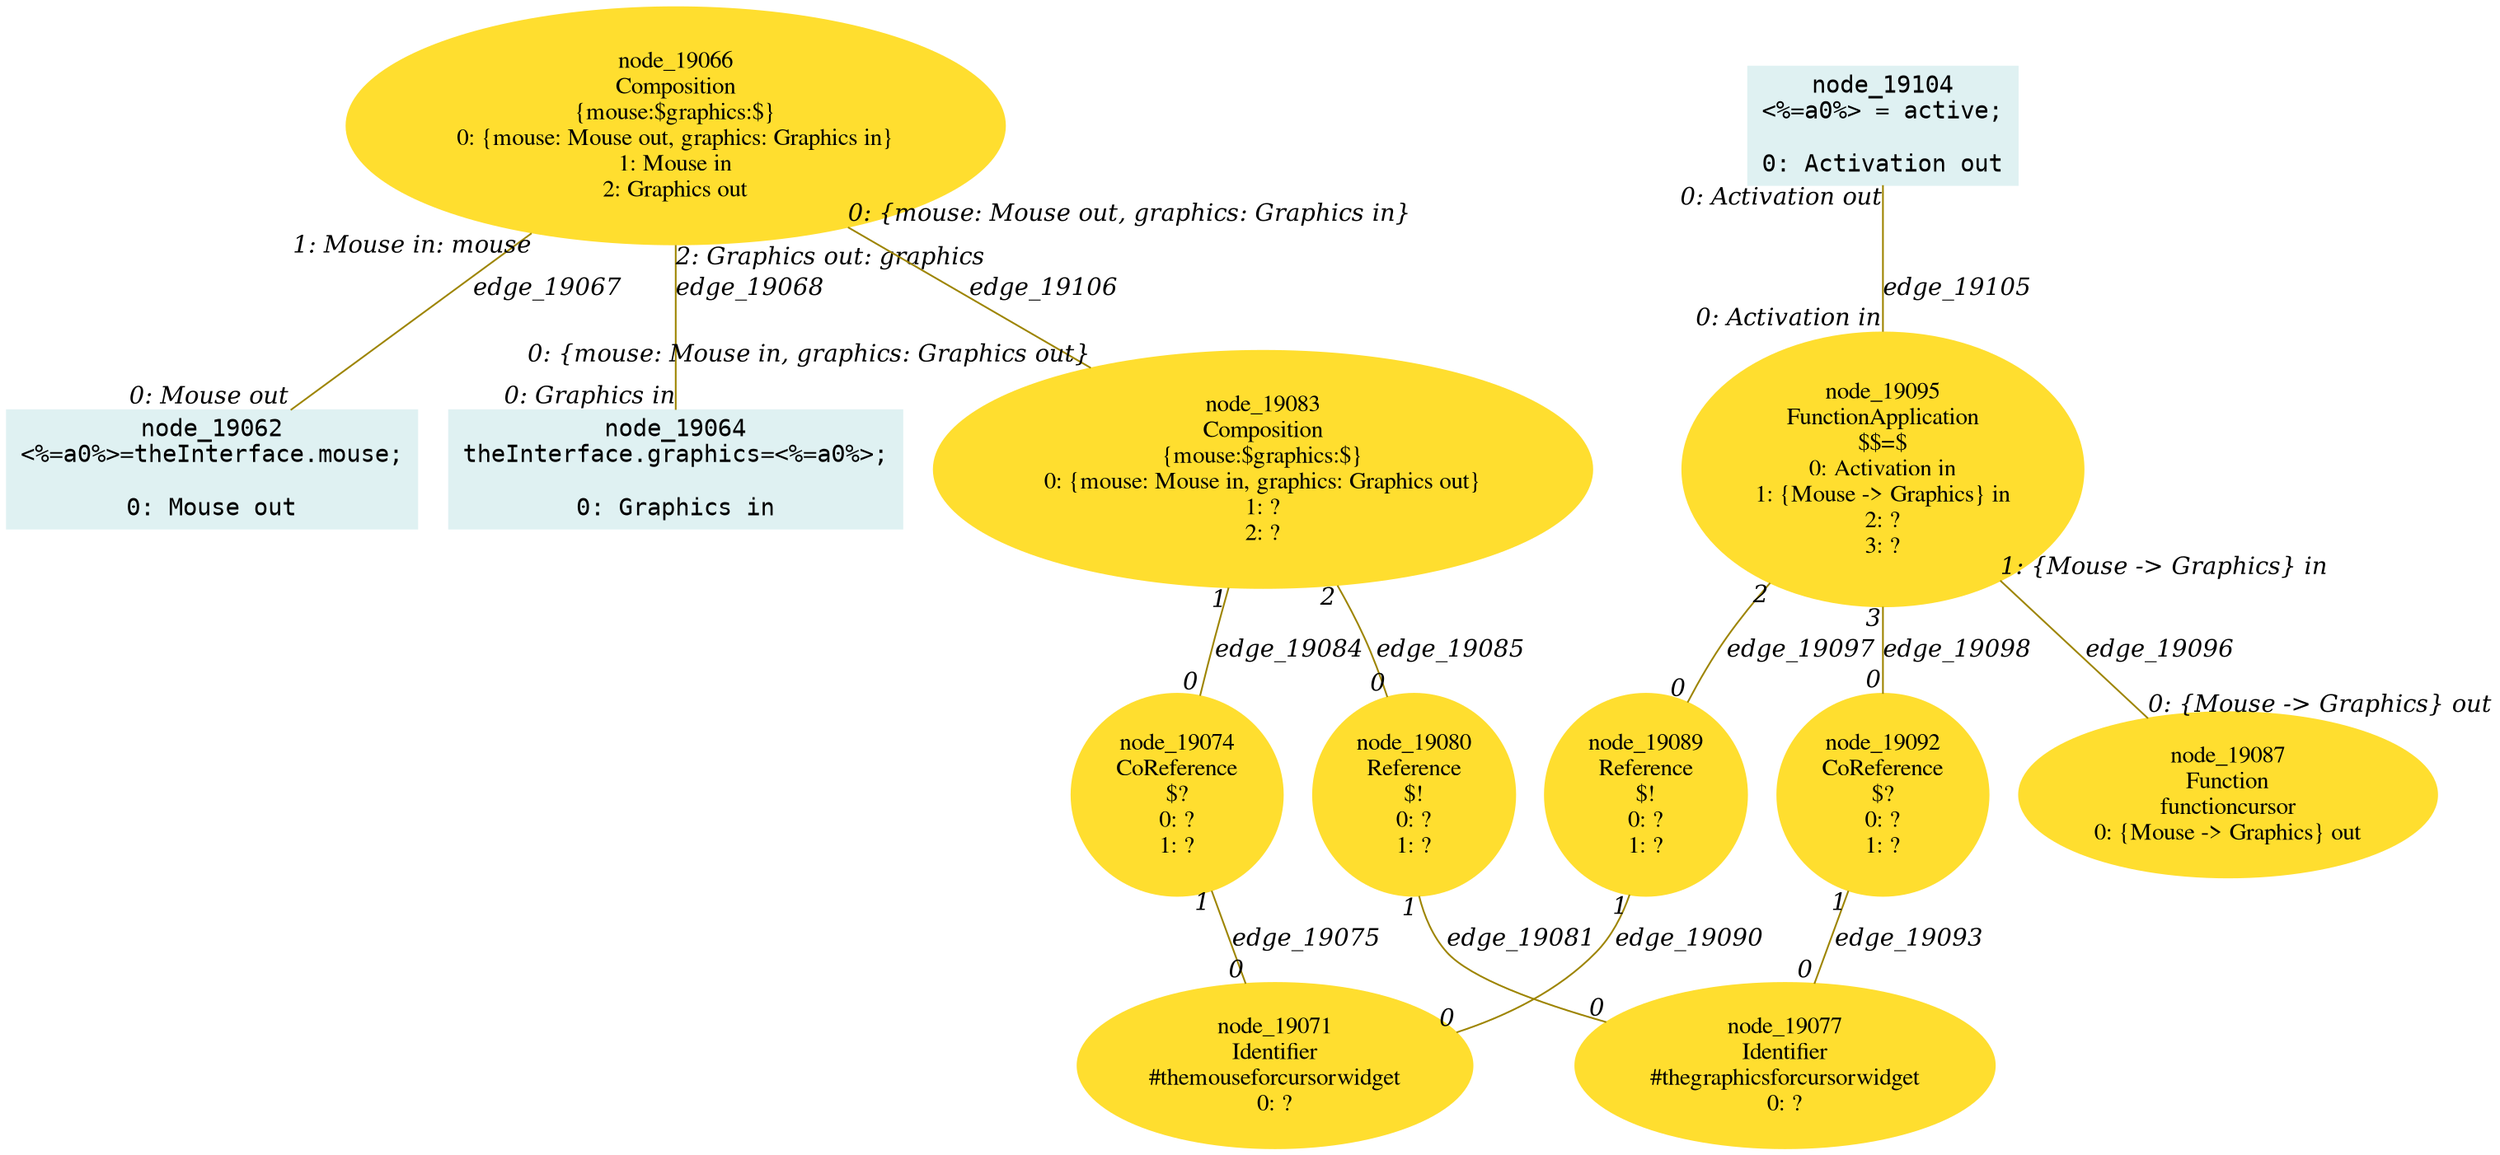 digraph g{node_19062 [shape="box", style="filled", color="#dff1f2", fontname="Courier", label="node_19062
<%=a0%>=theInterface.mouse;

0: Mouse out" ]
node_19064 [shape="box", style="filled", color="#dff1f2", fontname="Courier", label="node_19064
theInterface.graphics=<%=a0%>;

0: Graphics in" ]
node_19066 [shape="ellipse", style="filled", color="#ffde2f", fontname="Times", label="node_19066
Composition
{mouse:$graphics:$}
0: {mouse: Mouse out, graphics: Graphics in}
1: Mouse in
2: Graphics out" ]
node_19071 [shape="ellipse", style="filled", color="#ffde2f", fontname="Times", label="node_19071
Identifier
#themouseforcursorwidget
0: ?" ]
node_19074 [shape="ellipse", style="filled", color="#ffde2f", fontname="Times", label="node_19074
CoReference
$?
0: ?
1: ?" ]
node_19077 [shape="ellipse", style="filled", color="#ffde2f", fontname="Times", label="node_19077
Identifier
#thegraphicsforcursorwidget
0: ?" ]
node_19080 [shape="ellipse", style="filled", color="#ffde2f", fontname="Times", label="node_19080
Reference
$!
0: ?
1: ?" ]
node_19083 [shape="ellipse", style="filled", color="#ffde2f", fontname="Times", label="node_19083
Composition
{mouse:$graphics:$}
0: {mouse: Mouse in, graphics: Graphics out}
1: ?
2: ?" ]
node_19087 [shape="ellipse", style="filled", color="#ffde2f", fontname="Times", label="node_19087
Function
functioncursor
0: {Mouse -> Graphics} out" ]
node_19089 [shape="ellipse", style="filled", color="#ffde2f", fontname="Times", label="node_19089
Reference
$!
0: ?
1: ?" ]
node_19092 [shape="ellipse", style="filled", color="#ffde2f", fontname="Times", label="node_19092
CoReference
$?
0: ?
1: ?" ]
node_19095 [shape="ellipse", style="filled", color="#ffde2f", fontname="Times", label="node_19095
FunctionApplication
$$=$
0: Activation in
1: {Mouse -> Graphics} in
2: ?
3: ?" ]
node_19104 [shape="box", style="filled", color="#dff1f2", fontname="Courier", label="node_19104
<%=a0%> = active;

0: Activation out" ]
node_19066 -> node_19062 [dir=none, arrowHead=none, fontname="Times-Italic", arrowsize=1, color="#9d8400", label="edge_19067",  headlabel="0: Mouse out", taillabel="1: Mouse in: mouse" ]
node_19066 -> node_19064 [dir=none, arrowHead=none, fontname="Times-Italic", arrowsize=1, color="#9d8400", label="edge_19068",  headlabel="0: Graphics in", taillabel="2: Graphics out: graphics" ]
node_19074 -> node_19071 [dir=none, arrowHead=none, fontname="Times-Italic", arrowsize=1, color="#9d8400", label="edge_19075",  headlabel="0", taillabel="1" ]
node_19080 -> node_19077 [dir=none, arrowHead=none, fontname="Times-Italic", arrowsize=1, color="#9d8400", label="edge_19081",  headlabel="0", taillabel="1" ]
node_19083 -> node_19074 [dir=none, arrowHead=none, fontname="Times-Italic", arrowsize=1, color="#9d8400", label="edge_19084",  headlabel="0", taillabel="1" ]
node_19083 -> node_19080 [dir=none, arrowHead=none, fontname="Times-Italic", arrowsize=1, color="#9d8400", label="edge_19085",  headlabel="0", taillabel="2" ]
node_19089 -> node_19071 [dir=none, arrowHead=none, fontname="Times-Italic", arrowsize=1, color="#9d8400", label="edge_19090",  headlabel="0", taillabel="1" ]
node_19092 -> node_19077 [dir=none, arrowHead=none, fontname="Times-Italic", arrowsize=1, color="#9d8400", label="edge_19093",  headlabel="0", taillabel="1" ]
node_19095 -> node_19087 [dir=none, arrowHead=none, fontname="Times-Italic", arrowsize=1, color="#9d8400", label="edge_19096",  headlabel="0: {Mouse -> Graphics} out", taillabel="1: {Mouse -> Graphics} in" ]
node_19095 -> node_19089 [dir=none, arrowHead=none, fontname="Times-Italic", arrowsize=1, color="#9d8400", label="edge_19097",  headlabel="0", taillabel="2" ]
node_19095 -> node_19092 [dir=none, arrowHead=none, fontname="Times-Italic", arrowsize=1, color="#9d8400", label="edge_19098",  headlabel="0", taillabel="3" ]
node_19104 -> node_19095 [dir=none, arrowHead=none, fontname="Times-Italic", arrowsize=1, color="#9d8400", label="edge_19105",  headlabel="0: Activation in", taillabel="0: Activation out" ]
node_19066 -> node_19083 [dir=none, arrowHead=none, fontname="Times-Italic", arrowsize=1, color="#9d8400", label="edge_19106",  headlabel="0: {mouse: Mouse in, graphics: Graphics out}", taillabel="0: {mouse: Mouse out, graphics: Graphics in}" ]
}